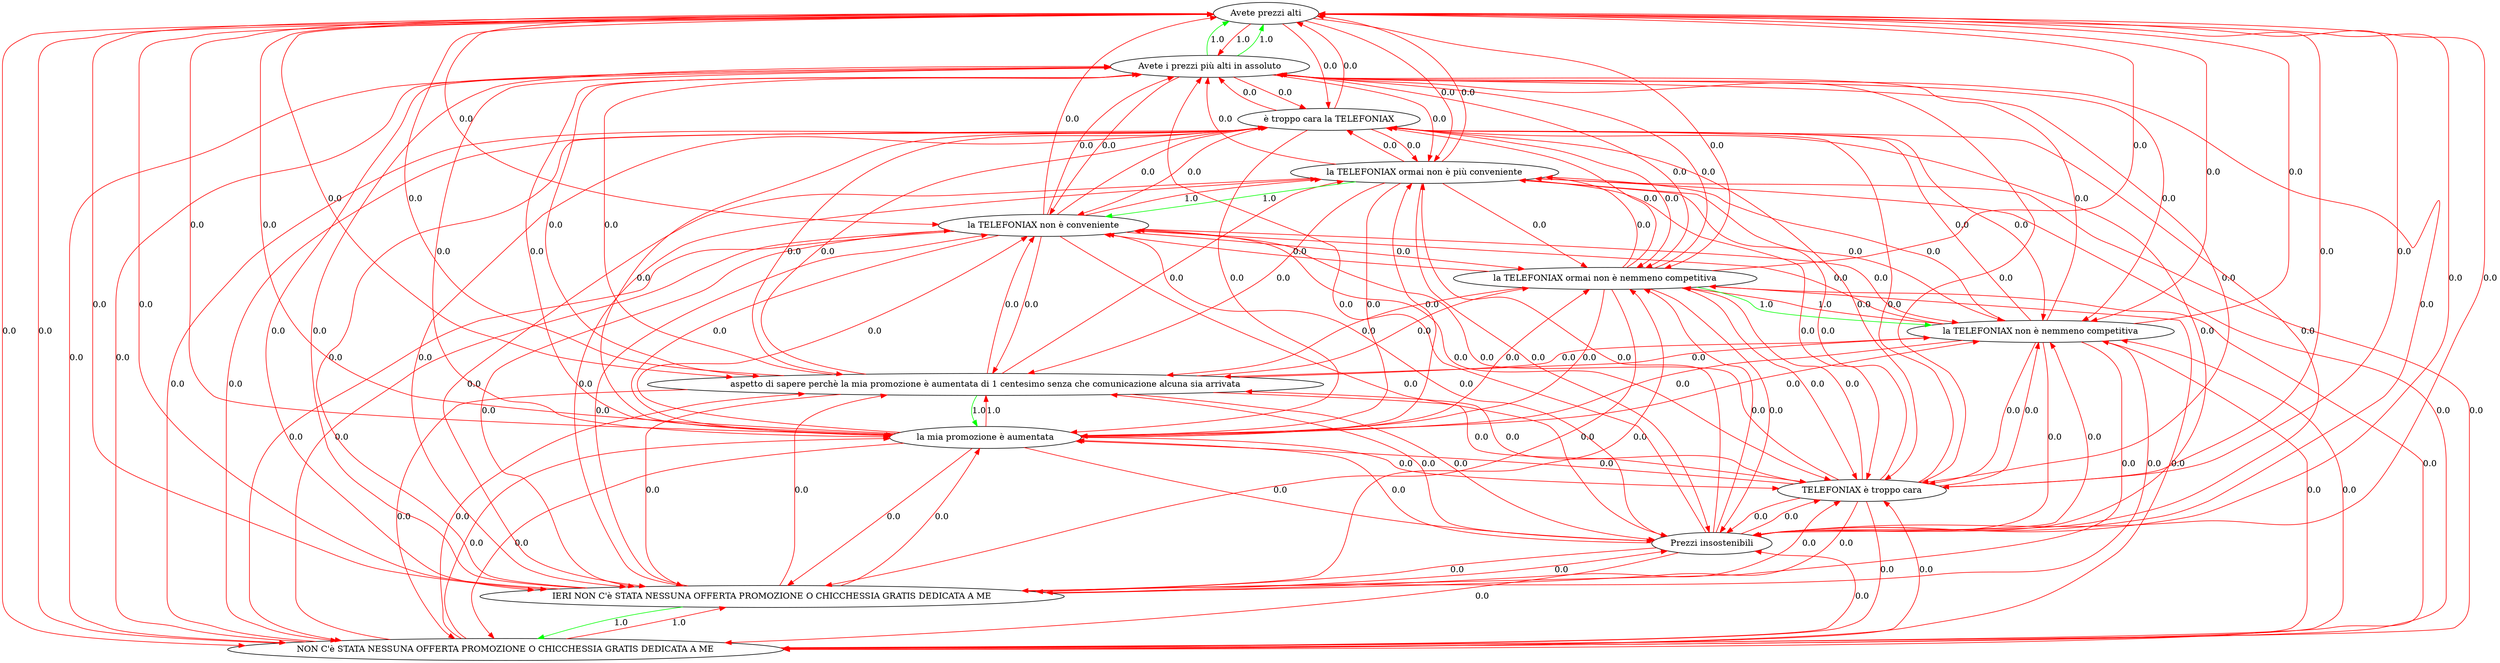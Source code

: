 digraph rawGraph {
"Avete prezzi alti";"Avete i prezzi più alti in assoluto";"NON C'è STATA NESSUNA OFFERTA PROMOZIONE O CHICCHESSIA GRATIS DEDICATA A ME";"IERI NON C'è STATA NESSUNA OFFERTA PROMOZIONE O CHICCHESSIA GRATIS DEDICATA A ME";"Prezzi insostenibili";"TELEFONIAX è troppo cara";"la mia promozione è aumentata";"aspetto di sapere perchè la mia promozione è aumentata di 1 centesimo senza che comunicazione alcuna sia arrivata";"la TELEFONIAX non è nemmeno competitiva";"la TELEFONIAX ormai non è nemmeno competitiva";"la TELEFONIAX non è conveniente";"la TELEFONIAX ormai non è più conveniente";"è troppo cara la TELEFONIAX";"Avete i prezzi più alti in assoluto" -> "Avete prezzi alti" [label=1.0] [color=green]
"Avete i prezzi più alti in assoluto" -> "Avete prezzi alti" [label=1.0] [color=green]
"Avete prezzi alti" -> "Avete i prezzi più alti in assoluto" [label=1.0] [color=red]
"IERI NON C'è STATA NESSUNA OFFERTA PROMOZIONE O CHICCHESSIA GRATIS DEDICATA A ME" -> "NON C'è STATA NESSUNA OFFERTA PROMOZIONE O CHICCHESSIA GRATIS DEDICATA A ME" [label=1.0] [color=green]
"NON C'è STATA NESSUNA OFFERTA PROMOZIONE O CHICCHESSIA GRATIS DEDICATA A ME" -> "IERI NON C'è STATA NESSUNA OFFERTA PROMOZIONE O CHICCHESSIA GRATIS DEDICATA A ME" [label=1.0] [color=red]
"Avete prezzi alti" -> "NON C'è STATA NESSUNA OFFERTA PROMOZIONE O CHICCHESSIA GRATIS DEDICATA A ME" [label=0.0] [color=red]
"Avete prezzi alti" -> "IERI NON C'è STATA NESSUNA OFFERTA PROMOZIONE O CHICCHESSIA GRATIS DEDICATA A ME" [label=0.0] [color=red]
"Avete i prezzi più alti in assoluto" -> "NON C'è STATA NESSUNA OFFERTA PROMOZIONE O CHICCHESSIA GRATIS DEDICATA A ME" [label=0.0] [color=red]
"Avete i prezzi più alti in assoluto" -> "IERI NON C'è STATA NESSUNA OFFERTA PROMOZIONE O CHICCHESSIA GRATIS DEDICATA A ME" [label=0.0] [color=red]
"NON C'è STATA NESSUNA OFFERTA PROMOZIONE O CHICCHESSIA GRATIS DEDICATA A ME" -> "Avete prezzi alti" [label=0.0] [color=red]
"NON C'è STATA NESSUNA OFFERTA PROMOZIONE O CHICCHESSIA GRATIS DEDICATA A ME" -> "Avete i prezzi più alti in assoluto" [label=0.0] [color=red]
"IERI NON C'è STATA NESSUNA OFFERTA PROMOZIONE O CHICCHESSIA GRATIS DEDICATA A ME" -> "Avete prezzi alti" [label=0.0] [color=red]
"IERI NON C'è STATA NESSUNA OFFERTA PROMOZIONE O CHICCHESSIA GRATIS DEDICATA A ME" -> "Avete i prezzi più alti in assoluto" [label=0.0] [color=red]
"Avete prezzi alti" -> "Prezzi insostenibili" [label=0.0] [color=red]
"Avete i prezzi più alti in assoluto" -> "Prezzi insostenibili" [label=0.0] [color=red]
"NON C'è STATA NESSUNA OFFERTA PROMOZIONE O CHICCHESSIA GRATIS DEDICATA A ME" -> "Prezzi insostenibili" [label=0.0] [color=red]
"IERI NON C'è STATA NESSUNA OFFERTA PROMOZIONE O CHICCHESSIA GRATIS DEDICATA A ME" -> "Prezzi insostenibili" [label=0.0] [color=red]
"Prezzi insostenibili" -> "Avete prezzi alti" [label=0.0] [color=red]
"Prezzi insostenibili" -> "Avete i prezzi più alti in assoluto" [label=0.0] [color=red]
"Prezzi insostenibili" -> "NON C'è STATA NESSUNA OFFERTA PROMOZIONE O CHICCHESSIA GRATIS DEDICATA A ME" [label=0.0] [color=red]
"Prezzi insostenibili" -> "IERI NON C'è STATA NESSUNA OFFERTA PROMOZIONE O CHICCHESSIA GRATIS DEDICATA A ME" [label=0.0] [color=red]
"Avete prezzi alti" -> "TELEFONIAX è troppo cara" [label=0.0] [color=red]
"Avete i prezzi più alti in assoluto" -> "TELEFONIAX è troppo cara" [label=0.0] [color=red]
"NON C'è STATA NESSUNA OFFERTA PROMOZIONE O CHICCHESSIA GRATIS DEDICATA A ME" -> "TELEFONIAX è troppo cara" [label=0.0] [color=red]
"IERI NON C'è STATA NESSUNA OFFERTA PROMOZIONE O CHICCHESSIA GRATIS DEDICATA A ME" -> "TELEFONIAX è troppo cara" [label=0.0] [color=red]
"Prezzi insostenibili" -> "TELEFONIAX è troppo cara" [label=0.0] [color=red]
"TELEFONIAX è troppo cara" -> "Avete prezzi alti" [label=0.0] [color=red]
"TELEFONIAX è troppo cara" -> "Avete i prezzi più alti in assoluto" [label=0.0] [color=red]
"TELEFONIAX è troppo cara" -> "NON C'è STATA NESSUNA OFFERTA PROMOZIONE O CHICCHESSIA GRATIS DEDICATA A ME" [label=0.0] [color=red]
"TELEFONIAX è troppo cara" -> "IERI NON C'è STATA NESSUNA OFFERTA PROMOZIONE O CHICCHESSIA GRATIS DEDICATA A ME" [label=0.0] [color=red]
"TELEFONIAX è troppo cara" -> "Prezzi insostenibili" [label=0.0] [color=red]
"aspetto di sapere perchè la mia promozione è aumentata di 1 centesimo senza che comunicazione alcuna sia arrivata" -> "la mia promozione è aumentata" [label=1.0] [color=green]
"la mia promozione è aumentata" -> "aspetto di sapere perchè la mia promozione è aumentata di 1 centesimo senza che comunicazione alcuna sia arrivata" [label=1.0] [color=red]
"Avete prezzi alti" -> "la mia promozione è aumentata" [label=0.0] [color=red]
"Avete prezzi alti" -> "aspetto di sapere perchè la mia promozione è aumentata di 1 centesimo senza che comunicazione alcuna sia arrivata" [label=0.0] [color=red]
"Avete i prezzi più alti in assoluto" -> "la mia promozione è aumentata" [label=0.0] [color=red]
"Avete i prezzi più alti in assoluto" -> "aspetto di sapere perchè la mia promozione è aumentata di 1 centesimo senza che comunicazione alcuna sia arrivata" [label=0.0] [color=red]
"NON C'è STATA NESSUNA OFFERTA PROMOZIONE O CHICCHESSIA GRATIS DEDICATA A ME" -> "la mia promozione è aumentata" [label=0.0] [color=red]
"NON C'è STATA NESSUNA OFFERTA PROMOZIONE O CHICCHESSIA GRATIS DEDICATA A ME" -> "aspetto di sapere perchè la mia promozione è aumentata di 1 centesimo senza che comunicazione alcuna sia arrivata" [label=0.0] [color=red]
"IERI NON C'è STATA NESSUNA OFFERTA PROMOZIONE O CHICCHESSIA GRATIS DEDICATA A ME" -> "la mia promozione è aumentata" [label=0.0] [color=red]
"IERI NON C'è STATA NESSUNA OFFERTA PROMOZIONE O CHICCHESSIA GRATIS DEDICATA A ME" -> "aspetto di sapere perchè la mia promozione è aumentata di 1 centesimo senza che comunicazione alcuna sia arrivata" [label=0.0] [color=red]
"Prezzi insostenibili" -> "la mia promozione è aumentata" [label=0.0] [color=red]
"Prezzi insostenibili" -> "aspetto di sapere perchè la mia promozione è aumentata di 1 centesimo senza che comunicazione alcuna sia arrivata" [label=0.0] [color=red]
"TELEFONIAX è troppo cara" -> "la mia promozione è aumentata" [label=0.0] [color=red]
"TELEFONIAX è troppo cara" -> "aspetto di sapere perchè la mia promozione è aumentata di 1 centesimo senza che comunicazione alcuna sia arrivata" [label=0.0] [color=red]
"la mia promozione è aumentata" -> "Avete prezzi alti" [label=0.0] [color=red]
"la mia promozione è aumentata" -> "Avete i prezzi più alti in assoluto" [label=0.0] [color=red]
"la mia promozione è aumentata" -> "NON C'è STATA NESSUNA OFFERTA PROMOZIONE O CHICCHESSIA GRATIS DEDICATA A ME" [label=0.0] [color=red]
"la mia promozione è aumentata" -> "IERI NON C'è STATA NESSUNA OFFERTA PROMOZIONE O CHICCHESSIA GRATIS DEDICATA A ME" [label=0.0] [color=red]
"la mia promozione è aumentata" -> "Prezzi insostenibili" [label=0.0] [color=red]
"la mia promozione è aumentata" -> "TELEFONIAX è troppo cara" [label=0.0] [color=red]
"aspetto di sapere perchè la mia promozione è aumentata di 1 centesimo senza che comunicazione alcuna sia arrivata" -> "Avete prezzi alti" [label=0.0] [color=red]
"aspetto di sapere perchè la mia promozione è aumentata di 1 centesimo senza che comunicazione alcuna sia arrivata" -> "Avete i prezzi più alti in assoluto" [label=0.0] [color=red]
"aspetto di sapere perchè la mia promozione è aumentata di 1 centesimo senza che comunicazione alcuna sia arrivata" -> "NON C'è STATA NESSUNA OFFERTA PROMOZIONE O CHICCHESSIA GRATIS DEDICATA A ME" [label=0.0] [color=red]
"aspetto di sapere perchè la mia promozione è aumentata di 1 centesimo senza che comunicazione alcuna sia arrivata" -> "IERI NON C'è STATA NESSUNA OFFERTA PROMOZIONE O CHICCHESSIA GRATIS DEDICATA A ME" [label=0.0] [color=red]
"aspetto di sapere perchè la mia promozione è aumentata di 1 centesimo senza che comunicazione alcuna sia arrivata" -> "Prezzi insostenibili" [label=0.0] [color=red]
"aspetto di sapere perchè la mia promozione è aumentata di 1 centesimo senza che comunicazione alcuna sia arrivata" -> "TELEFONIAX è troppo cara" [label=0.0] [color=red]
"la TELEFONIAX ormai non è nemmeno competitiva" -> "la TELEFONIAX non è nemmeno competitiva" [label=1.0] [color=green]
"la TELEFONIAX non è nemmeno competitiva" -> "la TELEFONIAX ormai non è nemmeno competitiva" [label=1.0] [color=red]
"Avete prezzi alti" -> "la TELEFONIAX non è nemmeno competitiva" [label=0.0] [color=red]
"Avete prezzi alti" -> "la TELEFONIAX ormai non è nemmeno competitiva" [label=0.0] [color=red]
"Avete i prezzi più alti in assoluto" -> "la TELEFONIAX non è nemmeno competitiva" [label=0.0] [color=red]
"Avete i prezzi più alti in assoluto" -> "la TELEFONIAX ormai non è nemmeno competitiva" [label=0.0] [color=red]
"NON C'è STATA NESSUNA OFFERTA PROMOZIONE O CHICCHESSIA GRATIS DEDICATA A ME" -> "la TELEFONIAX non è nemmeno competitiva" [label=0.0] [color=red]
"NON C'è STATA NESSUNA OFFERTA PROMOZIONE O CHICCHESSIA GRATIS DEDICATA A ME" -> "la TELEFONIAX ormai non è nemmeno competitiva" [label=0.0] [color=red]
"IERI NON C'è STATA NESSUNA OFFERTA PROMOZIONE O CHICCHESSIA GRATIS DEDICATA A ME" -> "la TELEFONIAX non è nemmeno competitiva" [label=0.0] [color=red]
"IERI NON C'è STATA NESSUNA OFFERTA PROMOZIONE O CHICCHESSIA GRATIS DEDICATA A ME" -> "la TELEFONIAX ormai non è nemmeno competitiva" [label=0.0] [color=red]
"Prezzi insostenibili" -> "la TELEFONIAX non è nemmeno competitiva" [label=0.0] [color=red]
"Prezzi insostenibili" -> "la TELEFONIAX ormai non è nemmeno competitiva" [label=0.0] [color=red]
"TELEFONIAX è troppo cara" -> "la TELEFONIAX non è nemmeno competitiva" [label=0.0] [color=red]
"TELEFONIAX è troppo cara" -> "la TELEFONIAX ormai non è nemmeno competitiva" [label=0.0] [color=red]
"la mia promozione è aumentata" -> "la TELEFONIAX non è nemmeno competitiva" [label=0.0] [color=red]
"la mia promozione è aumentata" -> "la TELEFONIAX ormai non è nemmeno competitiva" [label=0.0] [color=red]
"aspetto di sapere perchè la mia promozione è aumentata di 1 centesimo senza che comunicazione alcuna sia arrivata" -> "la TELEFONIAX non è nemmeno competitiva" [label=0.0] [color=red]
"aspetto di sapere perchè la mia promozione è aumentata di 1 centesimo senza che comunicazione alcuna sia arrivata" -> "la TELEFONIAX ormai non è nemmeno competitiva" [label=0.0] [color=red]
"la TELEFONIAX non è nemmeno competitiva" -> "Avete prezzi alti" [label=0.0] [color=red]
"la TELEFONIAX non è nemmeno competitiva" -> "Avete i prezzi più alti in assoluto" [label=0.0] [color=red]
"la TELEFONIAX non è nemmeno competitiva" -> "NON C'è STATA NESSUNA OFFERTA PROMOZIONE O CHICCHESSIA GRATIS DEDICATA A ME" [label=0.0] [color=red]
"la TELEFONIAX non è nemmeno competitiva" -> "IERI NON C'è STATA NESSUNA OFFERTA PROMOZIONE O CHICCHESSIA GRATIS DEDICATA A ME" [label=0.0] [color=red]
"la TELEFONIAX non è nemmeno competitiva" -> "Prezzi insostenibili" [label=0.0] [color=red]
"la TELEFONIAX non è nemmeno competitiva" -> "TELEFONIAX è troppo cara" [label=0.0] [color=red]
"la TELEFONIAX non è nemmeno competitiva" -> "la mia promozione è aumentata" [label=0.0] [color=red]
"la TELEFONIAX non è nemmeno competitiva" -> "aspetto di sapere perchè la mia promozione è aumentata di 1 centesimo senza che comunicazione alcuna sia arrivata" [label=0.0] [color=red]
"la TELEFONIAX ormai non è nemmeno competitiva" -> "Avete prezzi alti" [label=0.0] [color=red]
"la TELEFONIAX ormai non è nemmeno competitiva" -> "Avete i prezzi più alti in assoluto" [label=0.0] [color=red]
"la TELEFONIAX ormai non è nemmeno competitiva" -> "NON C'è STATA NESSUNA OFFERTA PROMOZIONE O CHICCHESSIA GRATIS DEDICATA A ME" [label=0.0] [color=red]
"la TELEFONIAX ormai non è nemmeno competitiva" -> "IERI NON C'è STATA NESSUNA OFFERTA PROMOZIONE O CHICCHESSIA GRATIS DEDICATA A ME" [label=0.0] [color=red]
"la TELEFONIAX ormai non è nemmeno competitiva" -> "Prezzi insostenibili" [label=0.0] [color=red]
"la TELEFONIAX ormai non è nemmeno competitiva" -> "TELEFONIAX è troppo cara" [label=0.0] [color=red]
"la TELEFONIAX ormai non è nemmeno competitiva" -> "la mia promozione è aumentata" [label=0.0] [color=red]
"la TELEFONIAX ormai non è nemmeno competitiva" -> "aspetto di sapere perchè la mia promozione è aumentata di 1 centesimo senza che comunicazione alcuna sia arrivata" [label=0.0] [color=red]
"la TELEFONIAX ormai non è più conveniente" -> "la TELEFONIAX non è conveniente" [label=1.0] [color=green]
"la TELEFONIAX non è conveniente" -> "la TELEFONIAX ormai non è più conveniente" [label=1.0] [color=red]
"Avete prezzi alti" -> "la TELEFONIAX non è conveniente" [label=0.0] [color=red]
"Avete prezzi alti" -> "la TELEFONIAX ormai non è più conveniente" [label=0.0] [color=red]
"Avete i prezzi più alti in assoluto" -> "la TELEFONIAX non è conveniente" [label=0.0] [color=red]
"Avete i prezzi più alti in assoluto" -> "la TELEFONIAX ormai non è più conveniente" [label=0.0] [color=red]
"NON C'è STATA NESSUNA OFFERTA PROMOZIONE O CHICCHESSIA GRATIS DEDICATA A ME" -> "la TELEFONIAX non è conveniente" [label=0.0] [color=red]
"NON C'è STATA NESSUNA OFFERTA PROMOZIONE O CHICCHESSIA GRATIS DEDICATA A ME" -> "la TELEFONIAX ormai non è più conveniente" [label=0.0] [color=red]
"IERI NON C'è STATA NESSUNA OFFERTA PROMOZIONE O CHICCHESSIA GRATIS DEDICATA A ME" -> "la TELEFONIAX non è conveniente" [label=0.0] [color=red]
"IERI NON C'è STATA NESSUNA OFFERTA PROMOZIONE O CHICCHESSIA GRATIS DEDICATA A ME" -> "la TELEFONIAX ormai non è più conveniente" [label=0.0] [color=red]
"Prezzi insostenibili" -> "la TELEFONIAX non è conveniente" [label=0.0] [color=red]
"Prezzi insostenibili" -> "la TELEFONIAX ormai non è più conveniente" [label=0.0] [color=red]
"TELEFONIAX è troppo cara" -> "la TELEFONIAX non è conveniente" [label=0.0] [color=red]
"TELEFONIAX è troppo cara" -> "la TELEFONIAX ormai non è più conveniente" [label=0.0] [color=red]
"la mia promozione è aumentata" -> "la TELEFONIAX non è conveniente" [label=0.0] [color=red]
"la mia promozione è aumentata" -> "la TELEFONIAX ormai non è più conveniente" [label=0.0] [color=red]
"aspetto di sapere perchè la mia promozione è aumentata di 1 centesimo senza che comunicazione alcuna sia arrivata" -> "la TELEFONIAX non è conveniente" [label=0.0] [color=red]
"aspetto di sapere perchè la mia promozione è aumentata di 1 centesimo senza che comunicazione alcuna sia arrivata" -> "la TELEFONIAX ormai non è più conveniente" [label=0.0] [color=red]
"la TELEFONIAX non è nemmeno competitiva" -> "la TELEFONIAX non è conveniente" [label=0.0] [color=red]
"la TELEFONIAX non è nemmeno competitiva" -> "la TELEFONIAX ormai non è più conveniente" [label=0.0] [color=red]
"la TELEFONIAX ormai non è nemmeno competitiva" -> "la TELEFONIAX non è conveniente" [label=0.0] [color=red]
"la TELEFONIAX ormai non è nemmeno competitiva" -> "la TELEFONIAX ormai non è più conveniente" [label=0.0] [color=red]
"la TELEFONIAX non è conveniente" -> "Avete prezzi alti" [label=0.0] [color=red]
"la TELEFONIAX non è conveniente" -> "Avete i prezzi più alti in assoluto" [label=0.0] [color=red]
"la TELEFONIAX non è conveniente" -> "NON C'è STATA NESSUNA OFFERTA PROMOZIONE O CHICCHESSIA GRATIS DEDICATA A ME" [label=0.0] [color=red]
"la TELEFONIAX non è conveniente" -> "IERI NON C'è STATA NESSUNA OFFERTA PROMOZIONE O CHICCHESSIA GRATIS DEDICATA A ME" [label=0.0] [color=red]
"la TELEFONIAX non è conveniente" -> "Prezzi insostenibili" [label=0.0] [color=red]
"la TELEFONIAX non è conveniente" -> "TELEFONIAX è troppo cara" [label=0.0] [color=red]
"la TELEFONIAX non è conveniente" -> "la mia promozione è aumentata" [label=0.0] [color=red]
"la TELEFONIAX non è conveniente" -> "aspetto di sapere perchè la mia promozione è aumentata di 1 centesimo senza che comunicazione alcuna sia arrivata" [label=0.0] [color=red]
"la TELEFONIAX non è conveniente" -> "la TELEFONIAX non è nemmeno competitiva" [label=0.0] [color=red]
"la TELEFONIAX non è conveniente" -> "la TELEFONIAX ormai non è nemmeno competitiva" [label=0.0] [color=red]
"la TELEFONIAX ormai non è più conveniente" -> "Avete prezzi alti" [label=0.0] [color=red]
"la TELEFONIAX ormai non è più conveniente" -> "Avete i prezzi più alti in assoluto" [label=0.0] [color=red]
"la TELEFONIAX ormai non è più conveniente" -> "NON C'è STATA NESSUNA OFFERTA PROMOZIONE O CHICCHESSIA GRATIS DEDICATA A ME" [label=0.0] [color=red]
"la TELEFONIAX ormai non è più conveniente" -> "IERI NON C'è STATA NESSUNA OFFERTA PROMOZIONE O CHICCHESSIA GRATIS DEDICATA A ME" [label=0.0] [color=red]
"la TELEFONIAX ormai non è più conveniente" -> "Prezzi insostenibili" [label=0.0] [color=red]
"la TELEFONIAX ormai non è più conveniente" -> "TELEFONIAX è troppo cara" [label=0.0] [color=red]
"la TELEFONIAX ormai non è più conveniente" -> "la mia promozione è aumentata" [label=0.0] [color=red]
"la TELEFONIAX ormai non è più conveniente" -> "aspetto di sapere perchè la mia promozione è aumentata di 1 centesimo senza che comunicazione alcuna sia arrivata" [label=0.0] [color=red]
"la TELEFONIAX ormai non è più conveniente" -> "la TELEFONIAX non è nemmeno competitiva" [label=0.0] [color=red]
"la TELEFONIAX ormai non è più conveniente" -> "la TELEFONIAX ormai non è nemmeno competitiva" [label=0.0] [color=red]
"Avete prezzi alti" -> "è troppo cara la TELEFONIAX" [label=0.0] [color=red]
"Avete i prezzi più alti in assoluto" -> "è troppo cara la TELEFONIAX" [label=0.0] [color=red]
"NON C'è STATA NESSUNA OFFERTA PROMOZIONE O CHICCHESSIA GRATIS DEDICATA A ME" -> "è troppo cara la TELEFONIAX" [label=0.0] [color=red]
"IERI NON C'è STATA NESSUNA OFFERTA PROMOZIONE O CHICCHESSIA GRATIS DEDICATA A ME" -> "è troppo cara la TELEFONIAX" [label=0.0] [color=red]
"Prezzi insostenibili" -> "è troppo cara la TELEFONIAX" [label=0.0] [color=red]
"TELEFONIAX è troppo cara" -> "è troppo cara la TELEFONIAX" [label=0.0] [color=red]
"la mia promozione è aumentata" -> "è troppo cara la TELEFONIAX" [label=0.0] [color=red]
"aspetto di sapere perchè la mia promozione è aumentata di 1 centesimo senza che comunicazione alcuna sia arrivata" -> "è troppo cara la TELEFONIAX" [label=0.0] [color=red]
"la TELEFONIAX non è nemmeno competitiva" -> "è troppo cara la TELEFONIAX" [label=0.0] [color=red]
"la TELEFONIAX ormai non è nemmeno competitiva" -> "è troppo cara la TELEFONIAX" [label=0.0] [color=red]
"la TELEFONIAX non è conveniente" -> "è troppo cara la TELEFONIAX" [label=0.0] [color=red]
"la TELEFONIAX ormai non è più conveniente" -> "è troppo cara la TELEFONIAX" [label=0.0] [color=red]
"è troppo cara la TELEFONIAX" -> "Avete prezzi alti" [label=0.0] [color=red]
"è troppo cara la TELEFONIAX" -> "Avete i prezzi più alti in assoluto" [label=0.0] [color=red]
"è troppo cara la TELEFONIAX" -> "NON C'è STATA NESSUNA OFFERTA PROMOZIONE O CHICCHESSIA GRATIS DEDICATA A ME" [label=0.0] [color=red]
"è troppo cara la TELEFONIAX" -> "IERI NON C'è STATA NESSUNA OFFERTA PROMOZIONE O CHICCHESSIA GRATIS DEDICATA A ME" [label=0.0] [color=red]
"è troppo cara la TELEFONIAX" -> "Prezzi insostenibili" [label=0.0] [color=red]
"è troppo cara la TELEFONIAX" -> "TELEFONIAX è troppo cara" [label=0.0] [color=red]
"è troppo cara la TELEFONIAX" -> "la mia promozione è aumentata" [label=0.0] [color=red]
"è troppo cara la TELEFONIAX" -> "aspetto di sapere perchè la mia promozione è aumentata di 1 centesimo senza che comunicazione alcuna sia arrivata" [label=0.0] [color=red]
"è troppo cara la TELEFONIAX" -> "la TELEFONIAX non è nemmeno competitiva" [label=0.0] [color=red]
"è troppo cara la TELEFONIAX" -> "la TELEFONIAX ormai non è nemmeno competitiva" [label=0.0] [color=red]
"è troppo cara la TELEFONIAX" -> "la TELEFONIAX non è conveniente" [label=0.0] [color=red]
"è troppo cara la TELEFONIAX" -> "la TELEFONIAX ormai non è più conveniente" [label=0.0] [color=red]
}